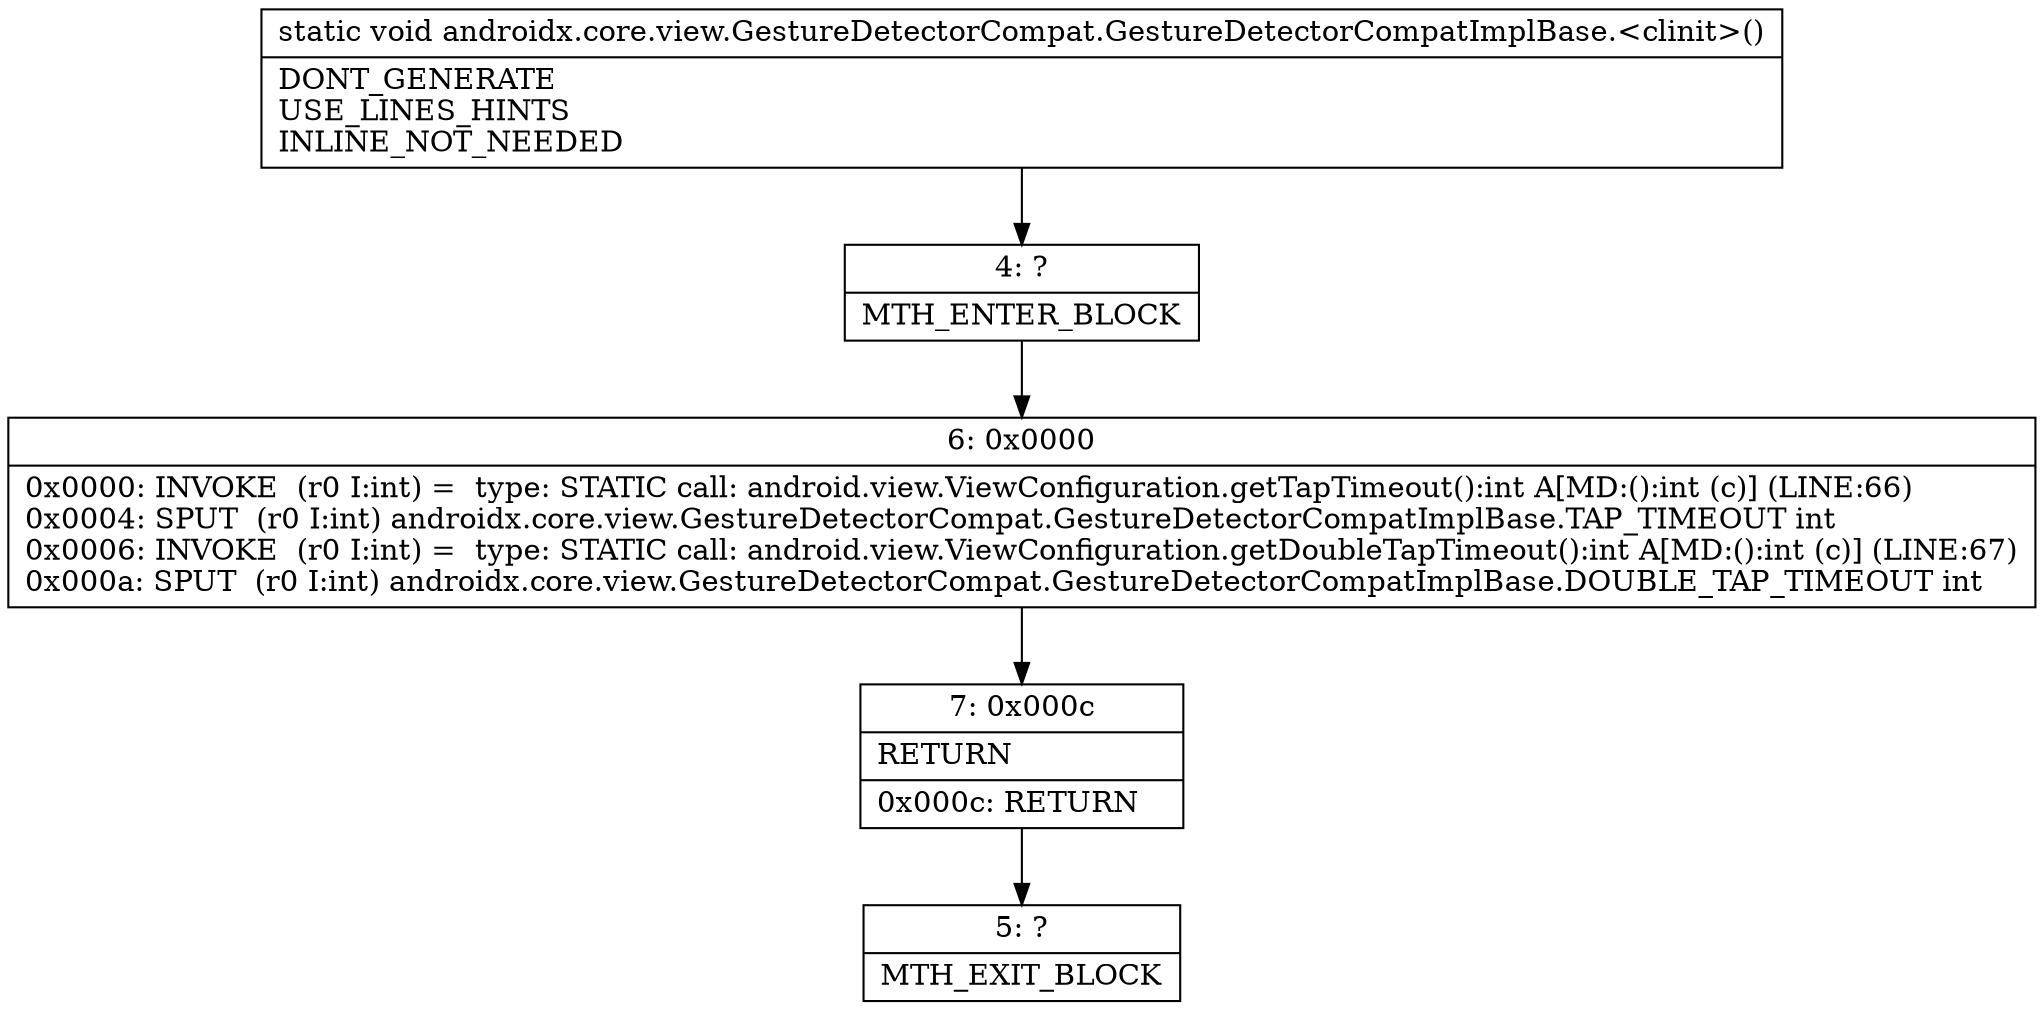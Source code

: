 digraph "CFG forandroidx.core.view.GestureDetectorCompat.GestureDetectorCompatImplBase.\<clinit\>()V" {
Node_4 [shape=record,label="{4\:\ ?|MTH_ENTER_BLOCK\l}"];
Node_6 [shape=record,label="{6\:\ 0x0000|0x0000: INVOKE  (r0 I:int) =  type: STATIC call: android.view.ViewConfiguration.getTapTimeout():int A[MD:():int (c)] (LINE:66)\l0x0004: SPUT  (r0 I:int) androidx.core.view.GestureDetectorCompat.GestureDetectorCompatImplBase.TAP_TIMEOUT int \l0x0006: INVOKE  (r0 I:int) =  type: STATIC call: android.view.ViewConfiguration.getDoubleTapTimeout():int A[MD:():int (c)] (LINE:67)\l0x000a: SPUT  (r0 I:int) androidx.core.view.GestureDetectorCompat.GestureDetectorCompatImplBase.DOUBLE_TAP_TIMEOUT int \l}"];
Node_7 [shape=record,label="{7\:\ 0x000c|RETURN\l|0x000c: RETURN   \l}"];
Node_5 [shape=record,label="{5\:\ ?|MTH_EXIT_BLOCK\l}"];
MethodNode[shape=record,label="{static void androidx.core.view.GestureDetectorCompat.GestureDetectorCompatImplBase.\<clinit\>()  | DONT_GENERATE\lUSE_LINES_HINTS\lINLINE_NOT_NEEDED\l}"];
MethodNode -> Node_4;Node_4 -> Node_6;
Node_6 -> Node_7;
Node_7 -> Node_5;
}

